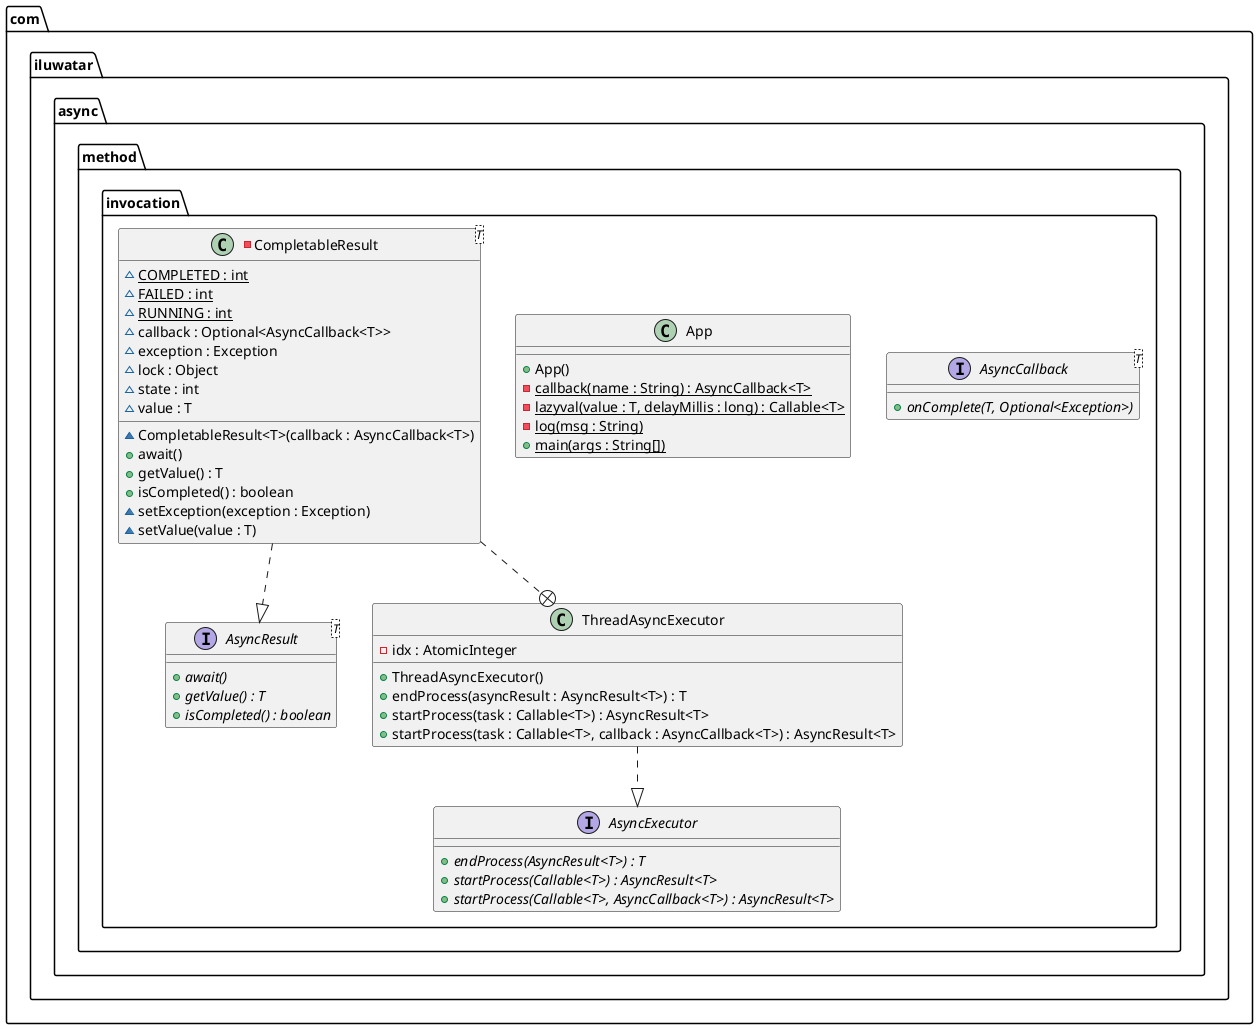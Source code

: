 @startuml
package com.iluwatar.async.method.invocation {
  interface AsyncCallback<T> {
    + onComplete(T, Optional<Exception>) {abstract}
  }
  interface AsyncResult<T> {
    + await() {abstract}
    + getValue() : T {abstract}
    + isCompleted() : boolean {abstract}
  }
  class ThreadAsyncExecutor {
    - idx : AtomicInteger
    + ThreadAsyncExecutor()
    + endProcess(asyncResult : AsyncResult<T>) : T
    + startProcess(task : Callable<T>) : AsyncResult<T>
    + startProcess(task : Callable<T>, callback : AsyncCallback<T>) : AsyncResult<T>
  }
  class App {
    + App()
    - callback(name : String) : AsyncCallback<T> {static}
    - lazyval(value : T, delayMillis : long) : Callable<T> {static}
    - log(msg : String) {static}
    + main(args : String[]) {static}
  }
  -class CompletableResult<T> {
    ~ COMPLETED : int {static}
    ~ FAILED : int {static}
    ~ RUNNING : int {static}
    ~ callback : Optional<AsyncCallback<T>>
    ~ exception : Exception
    ~ lock : Object
    ~ state : int
    ~ value : T
    ~ CompletableResult<T>(callback : AsyncCallback<T>)
    + await()
    + getValue() : T
    + isCompleted() : boolean
    ~ setException(exception : Exception)
    ~ setValue(value : T)
  }
  interface AsyncExecutor {
    + endProcess(AsyncResult<T>) : T {abstract}
    + startProcess(Callable<T>) : AsyncResult<T> {abstract}
    + startProcess(Callable<T>, AsyncCallback<T>) : AsyncResult<T> {abstract}
  }
}
CompletableResult ..+ ThreadAsyncExecutor
ThreadAsyncExecutor ..|> AsyncExecutor 
CompletableResult ..|> AsyncResult 
@enduml